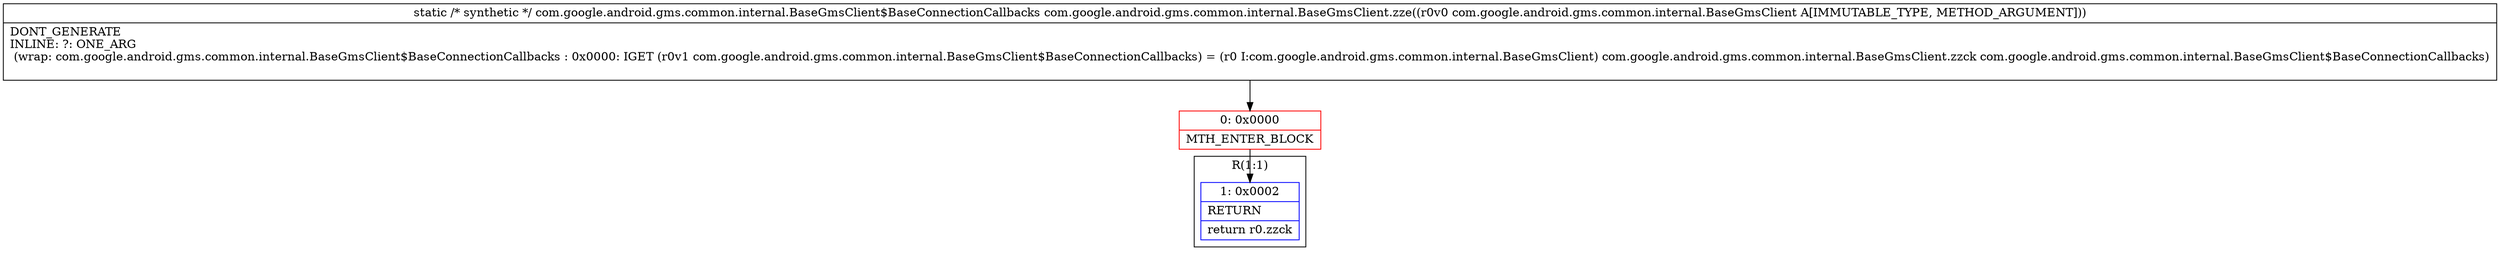 digraph "CFG forcom.google.android.gms.common.internal.BaseGmsClient.zze(Lcom\/google\/android\/gms\/common\/internal\/BaseGmsClient;)Lcom\/google\/android\/gms\/common\/internal\/BaseGmsClient$BaseConnectionCallbacks;" {
subgraph cluster_Region_2049684571 {
label = "R(1:1)";
node [shape=record,color=blue];
Node_1 [shape=record,label="{1\:\ 0x0002|RETURN\l|return r0.zzck\l}"];
}
Node_0 [shape=record,color=red,label="{0\:\ 0x0000|MTH_ENTER_BLOCK\l}"];
MethodNode[shape=record,label="{static \/* synthetic *\/ com.google.android.gms.common.internal.BaseGmsClient$BaseConnectionCallbacks com.google.android.gms.common.internal.BaseGmsClient.zze((r0v0 com.google.android.gms.common.internal.BaseGmsClient A[IMMUTABLE_TYPE, METHOD_ARGUMENT]))  | DONT_GENERATE\lINLINE: ?: ONE_ARG  \l  (wrap: com.google.android.gms.common.internal.BaseGmsClient$BaseConnectionCallbacks : 0x0000: IGET  (r0v1 com.google.android.gms.common.internal.BaseGmsClient$BaseConnectionCallbacks) = (r0 I:com.google.android.gms.common.internal.BaseGmsClient) com.google.android.gms.common.internal.BaseGmsClient.zzck com.google.android.gms.common.internal.BaseGmsClient$BaseConnectionCallbacks)\l\l}"];
MethodNode -> Node_0;
Node_0 -> Node_1;
}

